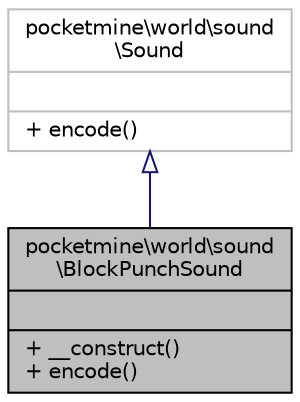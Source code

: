 digraph "pocketmine\world\sound\BlockPunchSound"
{
 // INTERACTIVE_SVG=YES
 // LATEX_PDF_SIZE
  edge [fontname="Helvetica",fontsize="10",labelfontname="Helvetica",labelfontsize="10"];
  node [fontname="Helvetica",fontsize="10",shape=record];
  Node1 [label="{pocketmine\\world\\sound\l\\BlockPunchSound\n||+ __construct()\l+ encode()\l}",height=0.2,width=0.4,color="black", fillcolor="grey75", style="filled", fontcolor="black",tooltip=" "];
  Node2 -> Node1 [dir="back",color="midnightblue",fontsize="10",style="solid",arrowtail="onormal",fontname="Helvetica"];
  Node2 [label="{pocketmine\\world\\sound\l\\Sound\n||+ encode()\l}",height=0.2,width=0.4,color="grey75", fillcolor="white", style="filled",URL="$d7/dbd/interfacepocketmine_1_1world_1_1sound_1_1_sound.html",tooltip=" "];
}
